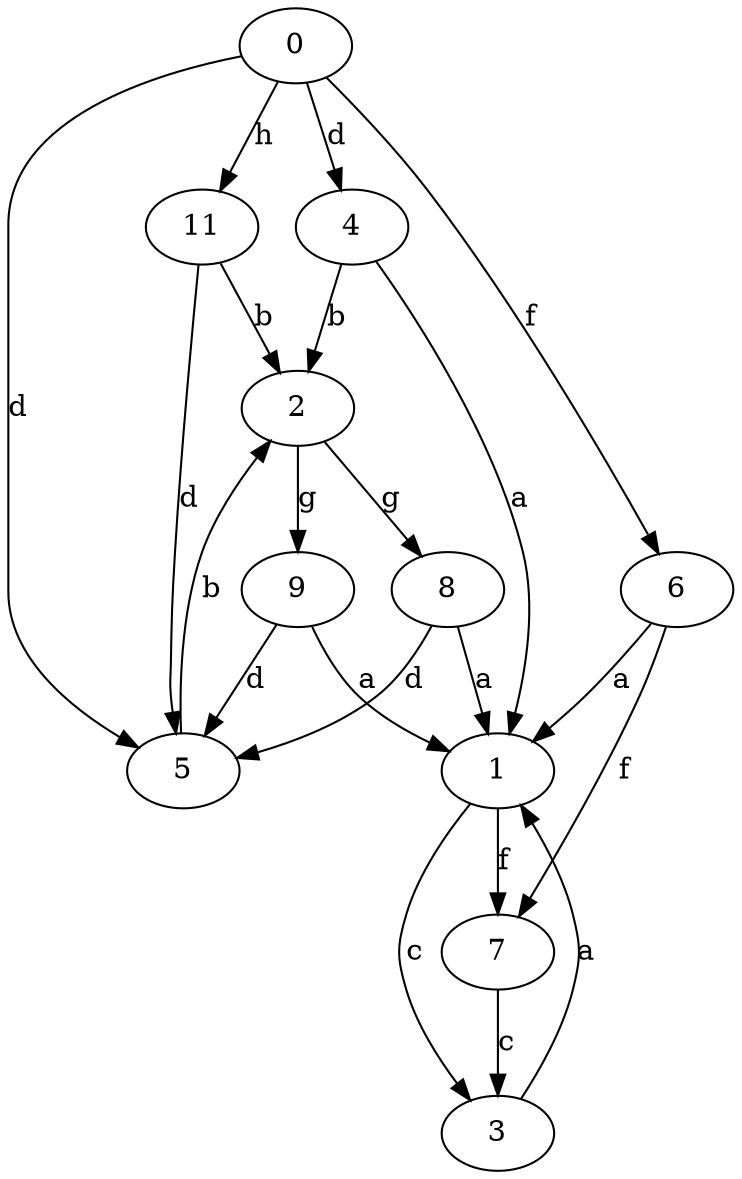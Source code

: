 strict digraph  {
0;
1;
2;
3;
4;
5;
6;
7;
8;
9;
11;
0 -> 4  [label=d];
0 -> 5  [label=d];
0 -> 6  [label=f];
0 -> 11  [label=h];
1 -> 3  [label=c];
1 -> 7  [label=f];
2 -> 8  [label=g];
2 -> 9  [label=g];
3 -> 1  [label=a];
4 -> 1  [label=a];
4 -> 2  [label=b];
5 -> 2  [label=b];
6 -> 1  [label=a];
6 -> 7  [label=f];
7 -> 3  [label=c];
8 -> 1  [label=a];
8 -> 5  [label=d];
9 -> 1  [label=a];
9 -> 5  [label=d];
11 -> 2  [label=b];
11 -> 5  [label=d];
}
